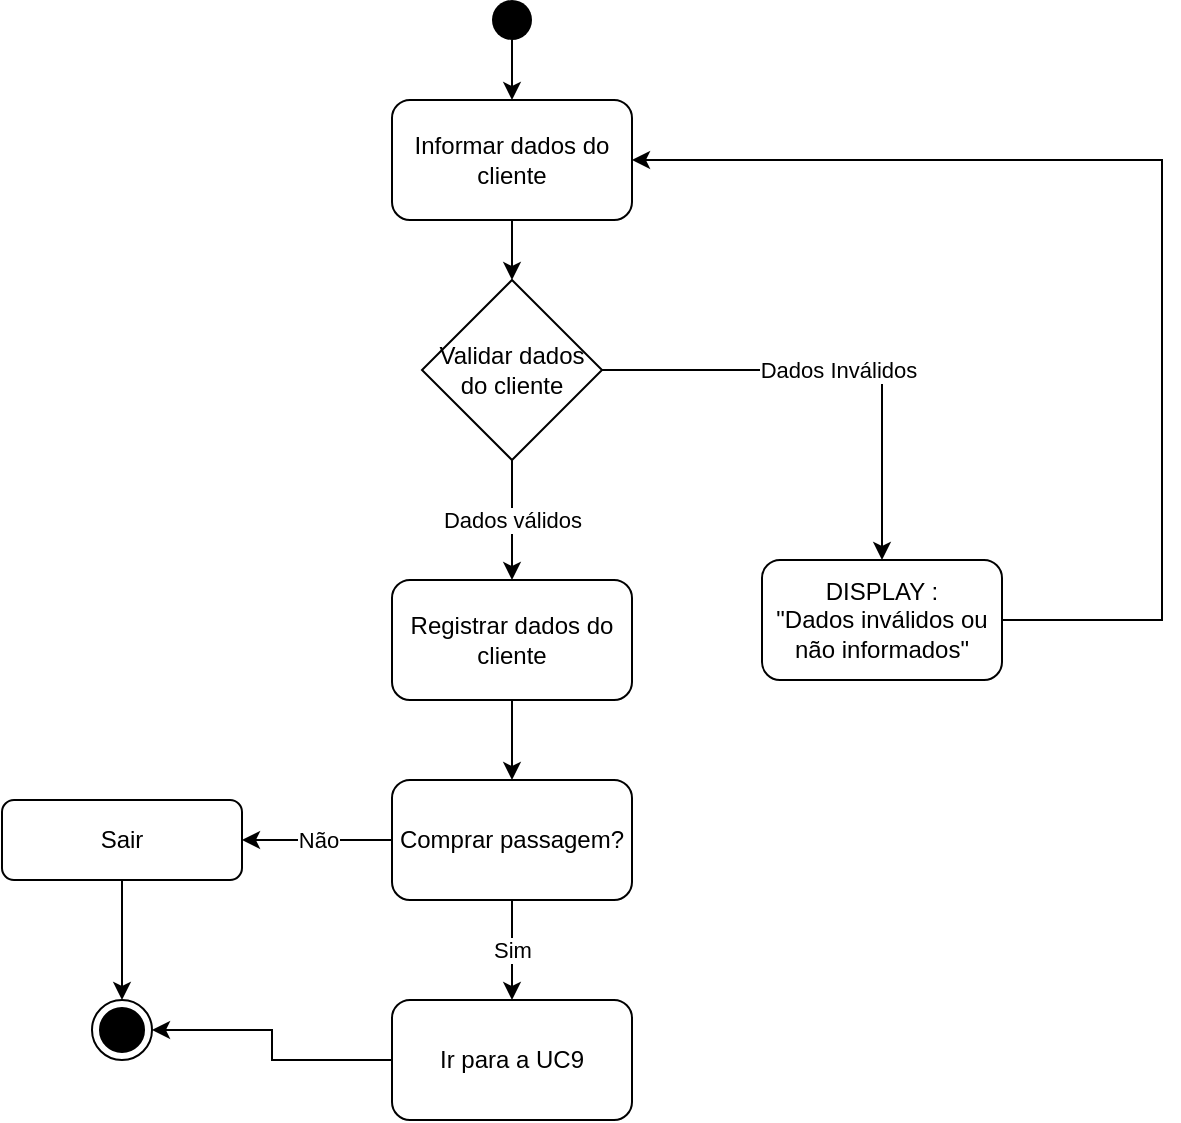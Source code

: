 <mxfile version="13.9.9" type="github">
  <diagram id="8J9mm6EHxH-oIbpS-de5" name="Page-1">
    <mxGraphModel dx="1379" dy="794" grid="1" gridSize="10" guides="1" tooltips="1" connect="1" arrows="1" fold="1" page="1" pageScale="1" pageWidth="827" pageHeight="1169" math="0" shadow="0">
      <root>
        <mxCell id="0" />
        <mxCell id="1" parent="0" />
        <mxCell id="KGVV4r6-8Ooxce5C06mz-39" value="" style="edgeStyle=orthogonalEdgeStyle;rounded=0;orthogonalLoop=1;jettySize=auto;html=1;" edge="1" parent="1" source="KGVV4r6-8Ooxce5C06mz-4" target="KGVV4r6-8Ooxce5C06mz-12">
          <mxGeometry relative="1" as="geometry" />
        </mxCell>
        <mxCell id="KGVV4r6-8Ooxce5C06mz-4" value="Registrar dados do cliente" style="rounded=1;whiteSpace=wrap;html=1;" vertex="1" parent="1">
          <mxGeometry x="345" y="300" width="120" height="60" as="geometry" />
        </mxCell>
        <mxCell id="KGVV4r6-8Ooxce5C06mz-24" value="" style="edgeStyle=orthogonalEdgeStyle;rounded=0;orthogonalLoop=1;jettySize=auto;html=1;" edge="1" parent="1" source="KGVV4r6-8Ooxce5C06mz-8" target="KGVV4r6-8Ooxce5C06mz-21">
          <mxGeometry relative="1" as="geometry" />
        </mxCell>
        <mxCell id="KGVV4r6-8Ooxce5C06mz-8" value="Informar dados do cliente" style="rounded=1;whiteSpace=wrap;html=1;" vertex="1" parent="1">
          <mxGeometry x="345" y="60" width="120" height="60" as="geometry" />
        </mxCell>
        <mxCell id="KGVV4r6-8Ooxce5C06mz-38" value="Sim" style="edgeStyle=orthogonalEdgeStyle;rounded=0;orthogonalLoop=1;jettySize=auto;html=1;" edge="1" parent="1" source="KGVV4r6-8Ooxce5C06mz-12" target="KGVV4r6-8Ooxce5C06mz-37">
          <mxGeometry relative="1" as="geometry" />
        </mxCell>
        <mxCell id="KGVV4r6-8Ooxce5C06mz-41" value="Não" style="edgeStyle=orthogonalEdgeStyle;rounded=0;orthogonalLoop=1;jettySize=auto;html=1;" edge="1" parent="1" source="KGVV4r6-8Ooxce5C06mz-12" target="KGVV4r6-8Ooxce5C06mz-40">
          <mxGeometry relative="1" as="geometry" />
        </mxCell>
        <mxCell id="KGVV4r6-8Ooxce5C06mz-12" value="Comprar passagem?" style="rounded=1;whiteSpace=wrap;html=1;" vertex="1" parent="1">
          <mxGeometry x="345" y="400" width="120" height="60" as="geometry" />
        </mxCell>
        <mxCell id="KGVV4r6-8Ooxce5C06mz-36" style="edgeStyle=orthogonalEdgeStyle;rounded=0;orthogonalLoop=1;jettySize=auto;html=1;entryX=1;entryY=0.5;entryDx=0;entryDy=0;" edge="1" parent="1" source="KGVV4r6-8Ooxce5C06mz-13" target="KGVV4r6-8Ooxce5C06mz-8">
          <mxGeometry relative="1" as="geometry">
            <Array as="points">
              <mxPoint x="730" y="320" />
              <mxPoint x="730" y="90" />
            </Array>
          </mxGeometry>
        </mxCell>
        <mxCell id="KGVV4r6-8Ooxce5C06mz-13" value="DISPLAY : &lt;br&gt;&quot;Dados inválidos ou não informados&quot;" style="rounded=1;whiteSpace=wrap;html=1;" vertex="1" parent="1">
          <mxGeometry x="530" y="290" width="120" height="60" as="geometry" />
        </mxCell>
        <mxCell id="KGVV4r6-8Ooxce5C06mz-22" value="Dados válidos" style="edgeStyle=orthogonalEdgeStyle;rounded=0;orthogonalLoop=1;jettySize=auto;html=1;" edge="1" parent="1" source="KGVV4r6-8Ooxce5C06mz-21" target="KGVV4r6-8Ooxce5C06mz-4">
          <mxGeometry relative="1" as="geometry" />
        </mxCell>
        <mxCell id="KGVV4r6-8Ooxce5C06mz-25" value="Dados Inválidos" style="edgeStyle=orthogonalEdgeStyle;rounded=0;orthogonalLoop=1;jettySize=auto;html=1;" edge="1" parent="1" source="KGVV4r6-8Ooxce5C06mz-21" target="KGVV4r6-8Ooxce5C06mz-13">
          <mxGeometry relative="1" as="geometry" />
        </mxCell>
        <mxCell id="KGVV4r6-8Ooxce5C06mz-21" value="Validar dados do cliente" style="rhombus;whiteSpace=wrap;html=1;" vertex="1" parent="1">
          <mxGeometry x="360" y="150" width="90" height="90" as="geometry" />
        </mxCell>
        <mxCell id="KGVV4r6-8Ooxce5C06mz-29" value="" style="edgeStyle=orthogonalEdgeStyle;rounded=0;orthogonalLoop=1;jettySize=auto;html=1;" edge="1" parent="1" source="KGVV4r6-8Ooxce5C06mz-28" target="KGVV4r6-8Ooxce5C06mz-8">
          <mxGeometry relative="1" as="geometry" />
        </mxCell>
        <mxCell id="KGVV4r6-8Ooxce5C06mz-28" value="" style="ellipse;fillColor=#000000;strokeColor=none;" vertex="1" parent="1">
          <mxGeometry x="395" y="10" width="20" height="20" as="geometry" />
        </mxCell>
        <mxCell id="KGVV4r6-8Ooxce5C06mz-43" style="edgeStyle=orthogonalEdgeStyle;rounded=0;orthogonalLoop=1;jettySize=auto;html=1;entryX=1;entryY=0.5;entryDx=0;entryDy=0;" edge="1" parent="1" source="KGVV4r6-8Ooxce5C06mz-37" target="KGVV4r6-8Ooxce5C06mz-42">
          <mxGeometry relative="1" as="geometry" />
        </mxCell>
        <mxCell id="KGVV4r6-8Ooxce5C06mz-37" value="Ir para a UC9" style="rounded=1;whiteSpace=wrap;html=1;" vertex="1" parent="1">
          <mxGeometry x="345" y="510" width="120" height="60" as="geometry" />
        </mxCell>
        <mxCell id="KGVV4r6-8Ooxce5C06mz-44" style="edgeStyle=orthogonalEdgeStyle;rounded=0;orthogonalLoop=1;jettySize=auto;html=1;entryX=0.5;entryY=0;entryDx=0;entryDy=0;" edge="1" parent="1" source="KGVV4r6-8Ooxce5C06mz-40" target="KGVV4r6-8Ooxce5C06mz-42">
          <mxGeometry relative="1" as="geometry" />
        </mxCell>
        <mxCell id="KGVV4r6-8Ooxce5C06mz-40" value="Sair" style="whiteSpace=wrap;html=1;rounded=1;" vertex="1" parent="1">
          <mxGeometry x="150" y="410" width="120" height="40" as="geometry" />
        </mxCell>
        <mxCell id="KGVV4r6-8Ooxce5C06mz-42" value="" style="ellipse;html=1;shape=endState;fillColor=#000000;strokeColor=#000000;" vertex="1" parent="1">
          <mxGeometry x="195" y="510" width="30" height="30" as="geometry" />
        </mxCell>
      </root>
    </mxGraphModel>
  </diagram>
</mxfile>
